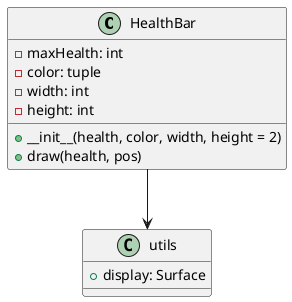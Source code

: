 @startuml HealthBar

class HealthBar {
  - maxHealth: int
  - color: tuple
  - width: int
  - height: int
  + __init__(health, color, width, height = 2)
  + draw(health, pos)
}

class utils {
  + display: Surface
}

HealthBar --> utils

@enduml